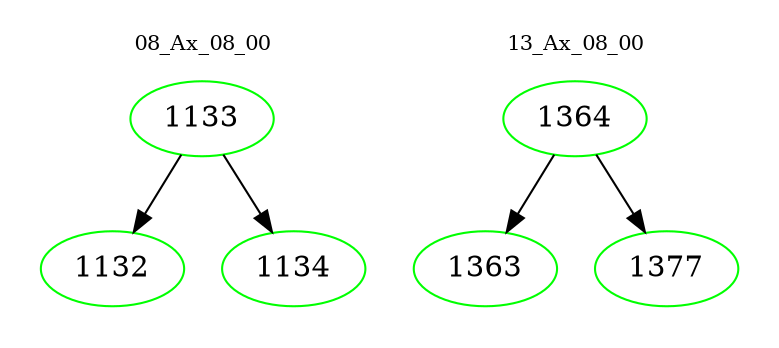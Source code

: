 digraph{
subgraph cluster_0 {
color = white
label = "08_Ax_08_00";
fontsize=10;
T0_1133 [label="1133", color="green"]
T0_1133 -> T0_1132 [color="black"]
T0_1132 [label="1132", color="green"]
T0_1133 -> T0_1134 [color="black"]
T0_1134 [label="1134", color="green"]
}
subgraph cluster_1 {
color = white
label = "13_Ax_08_00";
fontsize=10;
T1_1364 [label="1364", color="green"]
T1_1364 -> T1_1363 [color="black"]
T1_1363 [label="1363", color="green"]
T1_1364 -> T1_1377 [color="black"]
T1_1377 [label="1377", color="green"]
}
}
